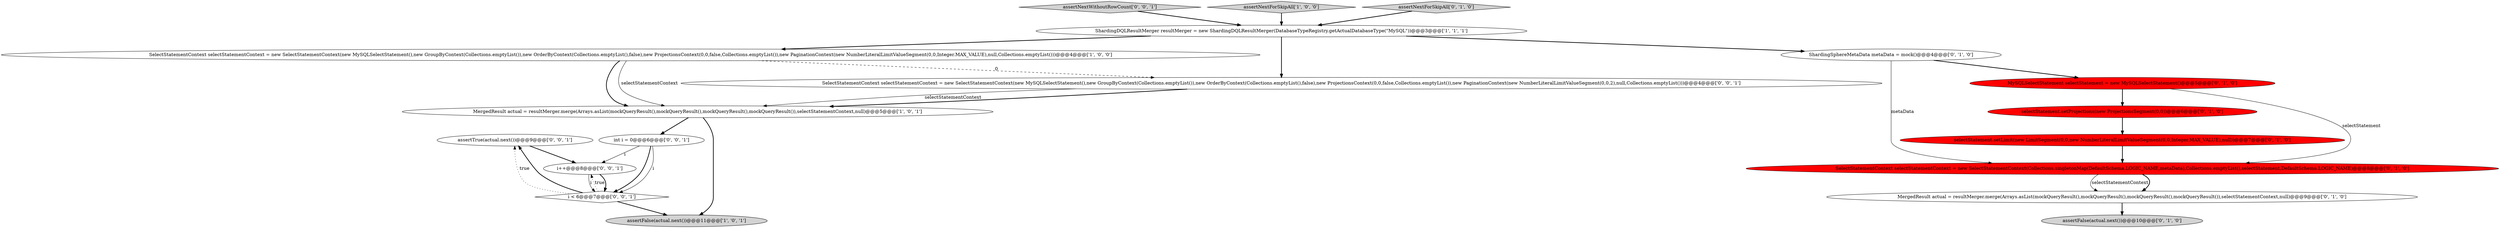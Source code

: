 digraph {
14 [style = filled, label = "assertTrue(actual.next())@@@9@@@['0', '0', '1']", fillcolor = white, shape = ellipse image = "AAA0AAABBB3BBB"];
18 [style = filled, label = "assertNextWithoutRowCount['0', '0', '1']", fillcolor = lightgray, shape = diamond image = "AAA0AAABBB3BBB"];
16 [style = filled, label = "i < 6@@@7@@@['0', '0', '1']", fillcolor = white, shape = diamond image = "AAA0AAABBB3BBB"];
15 [style = filled, label = "int i = 0@@@6@@@['0', '0', '1']", fillcolor = white, shape = ellipse image = "AAA0AAABBB3BBB"];
0 [style = filled, label = "assertFalse(actual.next())@@@11@@@['1', '0', '1']", fillcolor = lightgray, shape = ellipse image = "AAA0AAABBB1BBB"];
1 [style = filled, label = "ShardingDQLResultMerger resultMerger = new ShardingDQLResultMerger(DatabaseTypeRegistry.getActualDatabaseType(\"MySQL\"))@@@3@@@['1', '1', '1']", fillcolor = white, shape = ellipse image = "AAA0AAABBB1BBB"];
2 [style = filled, label = "assertNextForSkipAll['1', '0', '0']", fillcolor = lightgray, shape = diamond image = "AAA0AAABBB1BBB"];
7 [style = filled, label = "ShardingSphereMetaData metaData = mock()@@@4@@@['0', '1', '0']", fillcolor = white, shape = ellipse image = "AAA0AAABBB2BBB"];
8 [style = filled, label = "selectStatement.setLimit(new LimitSegment(0,0,new NumberLiteralLimitValueSegment(0,0,Integer.MAX_VALUE),null))@@@7@@@['0', '1', '0']", fillcolor = red, shape = ellipse image = "AAA1AAABBB2BBB"];
10 [style = filled, label = "assertFalse(actual.next())@@@10@@@['0', '1', '0']", fillcolor = lightgray, shape = ellipse image = "AAA0AAABBB2BBB"];
5 [style = filled, label = "MySQLSelectStatement selectStatement = new MySQLSelectStatement()@@@5@@@['0', '1', '0']", fillcolor = red, shape = ellipse image = "AAA1AAABBB2BBB"];
12 [style = filled, label = "MergedResult actual = resultMerger.merge(Arrays.asList(mockQueryResult(),mockQueryResult(),mockQueryResult(),mockQueryResult()),selectStatementContext,null)@@@9@@@['0', '1', '0']", fillcolor = white, shape = ellipse image = "AAA0AAABBB2BBB"];
13 [style = filled, label = "i++@@@8@@@['0', '0', '1']", fillcolor = white, shape = ellipse image = "AAA0AAABBB3BBB"];
11 [style = filled, label = "assertNextForSkipAll['0', '1', '0']", fillcolor = lightgray, shape = diamond image = "AAA0AAABBB2BBB"];
4 [style = filled, label = "SelectStatementContext selectStatementContext = new SelectStatementContext(new MySQLSelectStatement(),new GroupByContext(Collections.emptyList()),new OrderByContext(Collections.emptyList(),false),new ProjectionsContext(0,0,false,Collections.emptyList()),new PaginationContext(new NumberLiteralLimitValueSegment(0,0,Integer.MAX_VALUE),null,Collections.emptyList()))@@@4@@@['1', '0', '0']", fillcolor = white, shape = ellipse image = "AAA0AAABBB1BBB"];
6 [style = filled, label = "SelectStatementContext selectStatementContext = new SelectStatementContext(Collections.singletonMap(DefaultSchema.LOGIC_NAME,metaData),Collections.emptyList(),selectStatement,DefaultSchema.LOGIC_NAME)@@@8@@@['0', '1', '0']", fillcolor = red, shape = ellipse image = "AAA1AAABBB2BBB"];
17 [style = filled, label = "SelectStatementContext selectStatementContext = new SelectStatementContext(new MySQLSelectStatement(),new GroupByContext(Collections.emptyList()),new OrderByContext(Collections.emptyList(),false),new ProjectionsContext(0,0,false,Collections.emptyList()),new PaginationContext(new NumberLiteralLimitValueSegment(0,0,2),null,Collections.emptyList()))@@@4@@@['0', '0', '1']", fillcolor = white, shape = ellipse image = "AAA0AAABBB3BBB"];
3 [style = filled, label = "MergedResult actual = resultMerger.merge(Arrays.asList(mockQueryResult(),mockQueryResult(),mockQueryResult(),mockQueryResult()),selectStatementContext,null)@@@5@@@['1', '0', '1']", fillcolor = white, shape = ellipse image = "AAA0AAABBB1BBB"];
9 [style = filled, label = "selectStatement.setProjections(new ProjectionsSegment(0,0))@@@6@@@['0', '1', '0']", fillcolor = red, shape = ellipse image = "AAA1AAABBB2BBB"];
7->6 [style = solid, label="metaData"];
4->3 [style = bold, label=""];
1->4 [style = bold, label=""];
16->0 [style = bold, label=""];
5->9 [style = bold, label=""];
16->13 [style = dotted, label="true"];
4->17 [style = dashed, label="0"];
11->1 [style = bold, label=""];
2->1 [style = bold, label=""];
17->3 [style = solid, label="selectStatementContext"];
15->13 [style = solid, label="i"];
8->6 [style = bold, label=""];
3->15 [style = bold, label=""];
6->12 [style = solid, label="selectStatementContext"];
9->8 [style = bold, label=""];
15->16 [style = bold, label=""];
13->16 [style = solid, label="i"];
1->7 [style = bold, label=""];
13->16 [style = bold, label=""];
3->0 [style = bold, label=""];
1->17 [style = bold, label=""];
7->5 [style = bold, label=""];
12->10 [style = bold, label=""];
5->6 [style = solid, label="selectStatement"];
18->1 [style = bold, label=""];
15->16 [style = solid, label="i"];
16->14 [style = dotted, label="true"];
17->3 [style = bold, label=""];
16->14 [style = bold, label=""];
14->13 [style = bold, label=""];
4->3 [style = solid, label="selectStatementContext"];
6->12 [style = bold, label=""];
}
